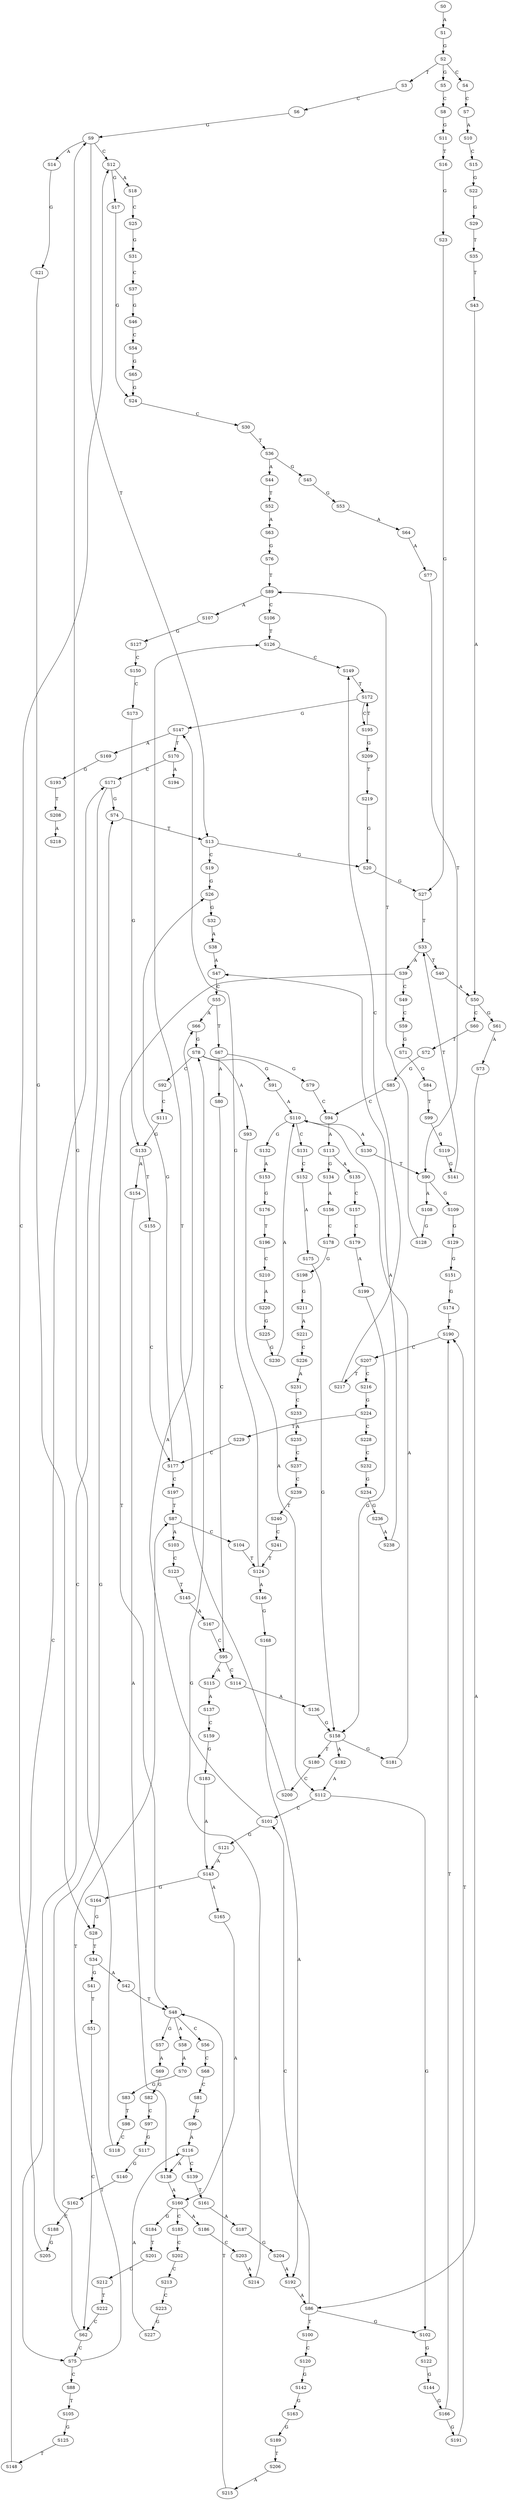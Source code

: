 strict digraph  {
	S0 -> S1 [ label = A ];
	S1 -> S2 [ label = G ];
	S2 -> S3 [ label = T ];
	S2 -> S4 [ label = C ];
	S2 -> S5 [ label = G ];
	S3 -> S6 [ label = C ];
	S4 -> S7 [ label = C ];
	S5 -> S8 [ label = C ];
	S6 -> S9 [ label = G ];
	S7 -> S10 [ label = A ];
	S8 -> S11 [ label = G ];
	S9 -> S12 [ label = C ];
	S9 -> S13 [ label = T ];
	S9 -> S14 [ label = A ];
	S10 -> S15 [ label = C ];
	S11 -> S16 [ label = T ];
	S12 -> S17 [ label = G ];
	S12 -> S18 [ label = A ];
	S13 -> S19 [ label = C ];
	S13 -> S20 [ label = G ];
	S14 -> S21 [ label = G ];
	S15 -> S22 [ label = G ];
	S16 -> S23 [ label = G ];
	S17 -> S24 [ label = G ];
	S18 -> S25 [ label = C ];
	S19 -> S26 [ label = G ];
	S20 -> S27 [ label = G ];
	S21 -> S28 [ label = G ];
	S22 -> S29 [ label = G ];
	S23 -> S27 [ label = G ];
	S24 -> S30 [ label = C ];
	S25 -> S31 [ label = G ];
	S26 -> S32 [ label = G ];
	S27 -> S33 [ label = T ];
	S28 -> S34 [ label = T ];
	S29 -> S35 [ label = T ];
	S30 -> S36 [ label = T ];
	S31 -> S37 [ label = C ];
	S32 -> S38 [ label = A ];
	S33 -> S39 [ label = A ];
	S33 -> S40 [ label = T ];
	S34 -> S41 [ label = G ];
	S34 -> S42 [ label = A ];
	S35 -> S43 [ label = T ];
	S36 -> S44 [ label = A ];
	S36 -> S45 [ label = G ];
	S37 -> S46 [ label = G ];
	S38 -> S47 [ label = A ];
	S39 -> S48 [ label = T ];
	S39 -> S49 [ label = C ];
	S40 -> S50 [ label = A ];
	S41 -> S51 [ label = T ];
	S42 -> S48 [ label = T ];
	S43 -> S50 [ label = A ];
	S44 -> S52 [ label = T ];
	S45 -> S53 [ label = G ];
	S46 -> S54 [ label = C ];
	S47 -> S55 [ label = C ];
	S48 -> S56 [ label = C ];
	S48 -> S57 [ label = G ];
	S48 -> S58 [ label = A ];
	S49 -> S59 [ label = C ];
	S50 -> S60 [ label = C ];
	S50 -> S61 [ label = G ];
	S51 -> S62 [ label = C ];
	S52 -> S63 [ label = A ];
	S53 -> S64 [ label = A ];
	S54 -> S65 [ label = G ];
	S55 -> S66 [ label = A ];
	S55 -> S67 [ label = T ];
	S56 -> S68 [ label = C ];
	S57 -> S69 [ label = A ];
	S58 -> S70 [ label = A ];
	S59 -> S71 [ label = G ];
	S60 -> S72 [ label = T ];
	S61 -> S73 [ label = A ];
	S62 -> S74 [ label = G ];
	S62 -> S75 [ label = C ];
	S63 -> S76 [ label = G ];
	S64 -> S77 [ label = A ];
	S65 -> S24 [ label = G ];
	S66 -> S78 [ label = G ];
	S67 -> S79 [ label = G ];
	S67 -> S80 [ label = A ];
	S68 -> S81 [ label = C ];
	S69 -> S82 [ label = G ];
	S70 -> S83 [ label = G ];
	S71 -> S84 [ label = G ];
	S72 -> S85 [ label = G ];
	S73 -> S86 [ label = A ];
	S74 -> S13 [ label = T ];
	S75 -> S87 [ label = T ];
	S75 -> S88 [ label = C ];
	S76 -> S89 [ label = T ];
	S77 -> S90 [ label = T ];
	S78 -> S91 [ label = G ];
	S78 -> S92 [ label = C ];
	S78 -> S93 [ label = A ];
	S79 -> S94 [ label = C ];
	S80 -> S95 [ label = C ];
	S81 -> S96 [ label = G ];
	S82 -> S97 [ label = C ];
	S83 -> S98 [ label = T ];
	S84 -> S99 [ label = T ];
	S85 -> S94 [ label = C ];
	S86 -> S100 [ label = T ];
	S86 -> S101 [ label = C ];
	S86 -> S102 [ label = G ];
	S87 -> S103 [ label = A ];
	S87 -> S104 [ label = C ];
	S88 -> S105 [ label = T ];
	S89 -> S106 [ label = C ];
	S89 -> S107 [ label = A ];
	S90 -> S108 [ label = A ];
	S90 -> S109 [ label = G ];
	S91 -> S110 [ label = A ];
	S92 -> S111 [ label = C ];
	S93 -> S112 [ label = A ];
	S94 -> S113 [ label = A ];
	S95 -> S114 [ label = C ];
	S95 -> S115 [ label = A ];
	S96 -> S116 [ label = A ];
	S97 -> S117 [ label = G ];
	S98 -> S118 [ label = C ];
	S99 -> S119 [ label = G ];
	S100 -> S120 [ label = C ];
	S101 -> S121 [ label = G ];
	S101 -> S66 [ label = A ];
	S102 -> S122 [ label = G ];
	S103 -> S123 [ label = C ];
	S104 -> S124 [ label = T ];
	S105 -> S125 [ label = G ];
	S106 -> S126 [ label = T ];
	S107 -> S127 [ label = G ];
	S108 -> S128 [ label = G ];
	S109 -> S129 [ label = G ];
	S110 -> S130 [ label = A ];
	S110 -> S131 [ label = C ];
	S110 -> S132 [ label = G ];
	S111 -> S133 [ label = G ];
	S112 -> S101 [ label = C ];
	S112 -> S102 [ label = G ];
	S113 -> S134 [ label = G ];
	S113 -> S135 [ label = A ];
	S114 -> S136 [ label = A ];
	S115 -> S137 [ label = A ];
	S116 -> S138 [ label = A ];
	S116 -> S139 [ label = C ];
	S117 -> S140 [ label = G ];
	S118 -> S9 [ label = G ];
	S119 -> S141 [ label = G ];
	S120 -> S142 [ label = G ];
	S121 -> S143 [ label = A ];
	S122 -> S144 [ label = G ];
	S123 -> S145 [ label = T ];
	S124 -> S146 [ label = A ];
	S124 -> S147 [ label = G ];
	S125 -> S148 [ label = T ];
	S126 -> S149 [ label = C ];
	S127 -> S150 [ label = C ];
	S128 -> S89 [ label = T ];
	S129 -> S151 [ label = G ];
	S130 -> S90 [ label = T ];
	S131 -> S152 [ label = C ];
	S132 -> S153 [ label = A ];
	S133 -> S154 [ label = A ];
	S133 -> S155 [ label = T ];
	S134 -> S156 [ label = A ];
	S135 -> S157 [ label = C ];
	S136 -> S158 [ label = G ];
	S137 -> S159 [ label = C ];
	S138 -> S160 [ label = A ];
	S139 -> S161 [ label = T ];
	S140 -> S162 [ label = T ];
	S141 -> S33 [ label = T ];
	S142 -> S163 [ label = G ];
	S143 -> S164 [ label = G ];
	S143 -> S165 [ label = A ];
	S144 -> S166 [ label = G ];
	S145 -> S167 [ label = A ];
	S146 -> S168 [ label = G ];
	S147 -> S169 [ label = A ];
	S147 -> S170 [ label = T ];
	S148 -> S171 [ label = C ];
	S149 -> S172 [ label = T ];
	S150 -> S173 [ label = C ];
	S151 -> S174 [ label = G ];
	S152 -> S175 [ label = A ];
	S153 -> S176 [ label = G ];
	S154 -> S138 [ label = A ];
	S155 -> S177 [ label = C ];
	S156 -> S178 [ label = C ];
	S157 -> S179 [ label = C ];
	S158 -> S180 [ label = T ];
	S158 -> S181 [ label = G ];
	S158 -> S182 [ label = A ];
	S159 -> S183 [ label = G ];
	S160 -> S184 [ label = G ];
	S160 -> S185 [ label = C ];
	S160 -> S186 [ label = A ];
	S161 -> S187 [ label = A ];
	S162 -> S188 [ label = C ];
	S163 -> S189 [ label = G ];
	S164 -> S28 [ label = G ];
	S165 -> S160 [ label = A ];
	S166 -> S190 [ label = T ];
	S166 -> S191 [ label = G ];
	S167 -> S95 [ label = C ];
	S168 -> S192 [ label = A ];
	S169 -> S193 [ label = G ];
	S170 -> S194 [ label = A ];
	S170 -> S171 [ label = C ];
	S171 -> S75 [ label = C ];
	S171 -> S74 [ label = G ];
	S172 -> S147 [ label = G ];
	S172 -> S195 [ label = C ];
	S173 -> S133 [ label = G ];
	S174 -> S190 [ label = T ];
	S175 -> S158 [ label = G ];
	S176 -> S196 [ label = T ];
	S177 -> S197 [ label = C ];
	S177 -> S26 [ label = G ];
	S178 -> S198 [ label = G ];
	S179 -> S199 [ label = A ];
	S180 -> S200 [ label = C ];
	S181 -> S110 [ label = A ];
	S182 -> S112 [ label = A ];
	S183 -> S143 [ label = A ];
	S184 -> S201 [ label = T ];
	S185 -> S202 [ label = C ];
	S186 -> S203 [ label = C ];
	S187 -> S204 [ label = G ];
	S188 -> S205 [ label = G ];
	S189 -> S206 [ label = T ];
	S190 -> S207 [ label = C ];
	S191 -> S190 [ label = T ];
	S192 -> S86 [ label = A ];
	S193 -> S208 [ label = T ];
	S195 -> S172 [ label = T ];
	S195 -> S209 [ label = G ];
	S196 -> S210 [ label = C ];
	S197 -> S87 [ label = T ];
	S198 -> S211 [ label = G ];
	S199 -> S158 [ label = G ];
	S200 -> S126 [ label = T ];
	S201 -> S212 [ label = G ];
	S202 -> S213 [ label = C ];
	S203 -> S214 [ label = A ];
	S204 -> S192 [ label = A ];
	S205 -> S12 [ label = C ];
	S206 -> S215 [ label = A ];
	S207 -> S216 [ label = C ];
	S207 -> S217 [ label = T ];
	S208 -> S218 [ label = A ];
	S209 -> S219 [ label = T ];
	S210 -> S220 [ label = A ];
	S211 -> S221 [ label = A ];
	S212 -> S222 [ label = T ];
	S213 -> S223 [ label = C ];
	S214 -> S78 [ label = G ];
	S215 -> S48 [ label = T ];
	S216 -> S224 [ label = G ];
	S217 -> S149 [ label = C ];
	S219 -> S20 [ label = G ];
	S220 -> S225 [ label = G ];
	S221 -> S226 [ label = C ];
	S222 -> S62 [ label = C ];
	S223 -> S227 [ label = G ];
	S224 -> S228 [ label = C ];
	S224 -> S229 [ label = T ];
	S225 -> S230 [ label = G ];
	S226 -> S231 [ label = A ];
	S227 -> S116 [ label = A ];
	S228 -> S232 [ label = C ];
	S229 -> S177 [ label = C ];
	S230 -> S110 [ label = A ];
	S231 -> S233 [ label = C ];
	S232 -> S234 [ label = G ];
	S233 -> S235 [ label = A ];
	S234 -> S236 [ label = G ];
	S235 -> S237 [ label = C ];
	S236 -> S238 [ label = A ];
	S237 -> S239 [ label = C ];
	S238 -> S47 [ label = A ];
	S239 -> S240 [ label = T ];
	S240 -> S241 [ label = C ];
	S241 -> S124 [ label = T ];
}
